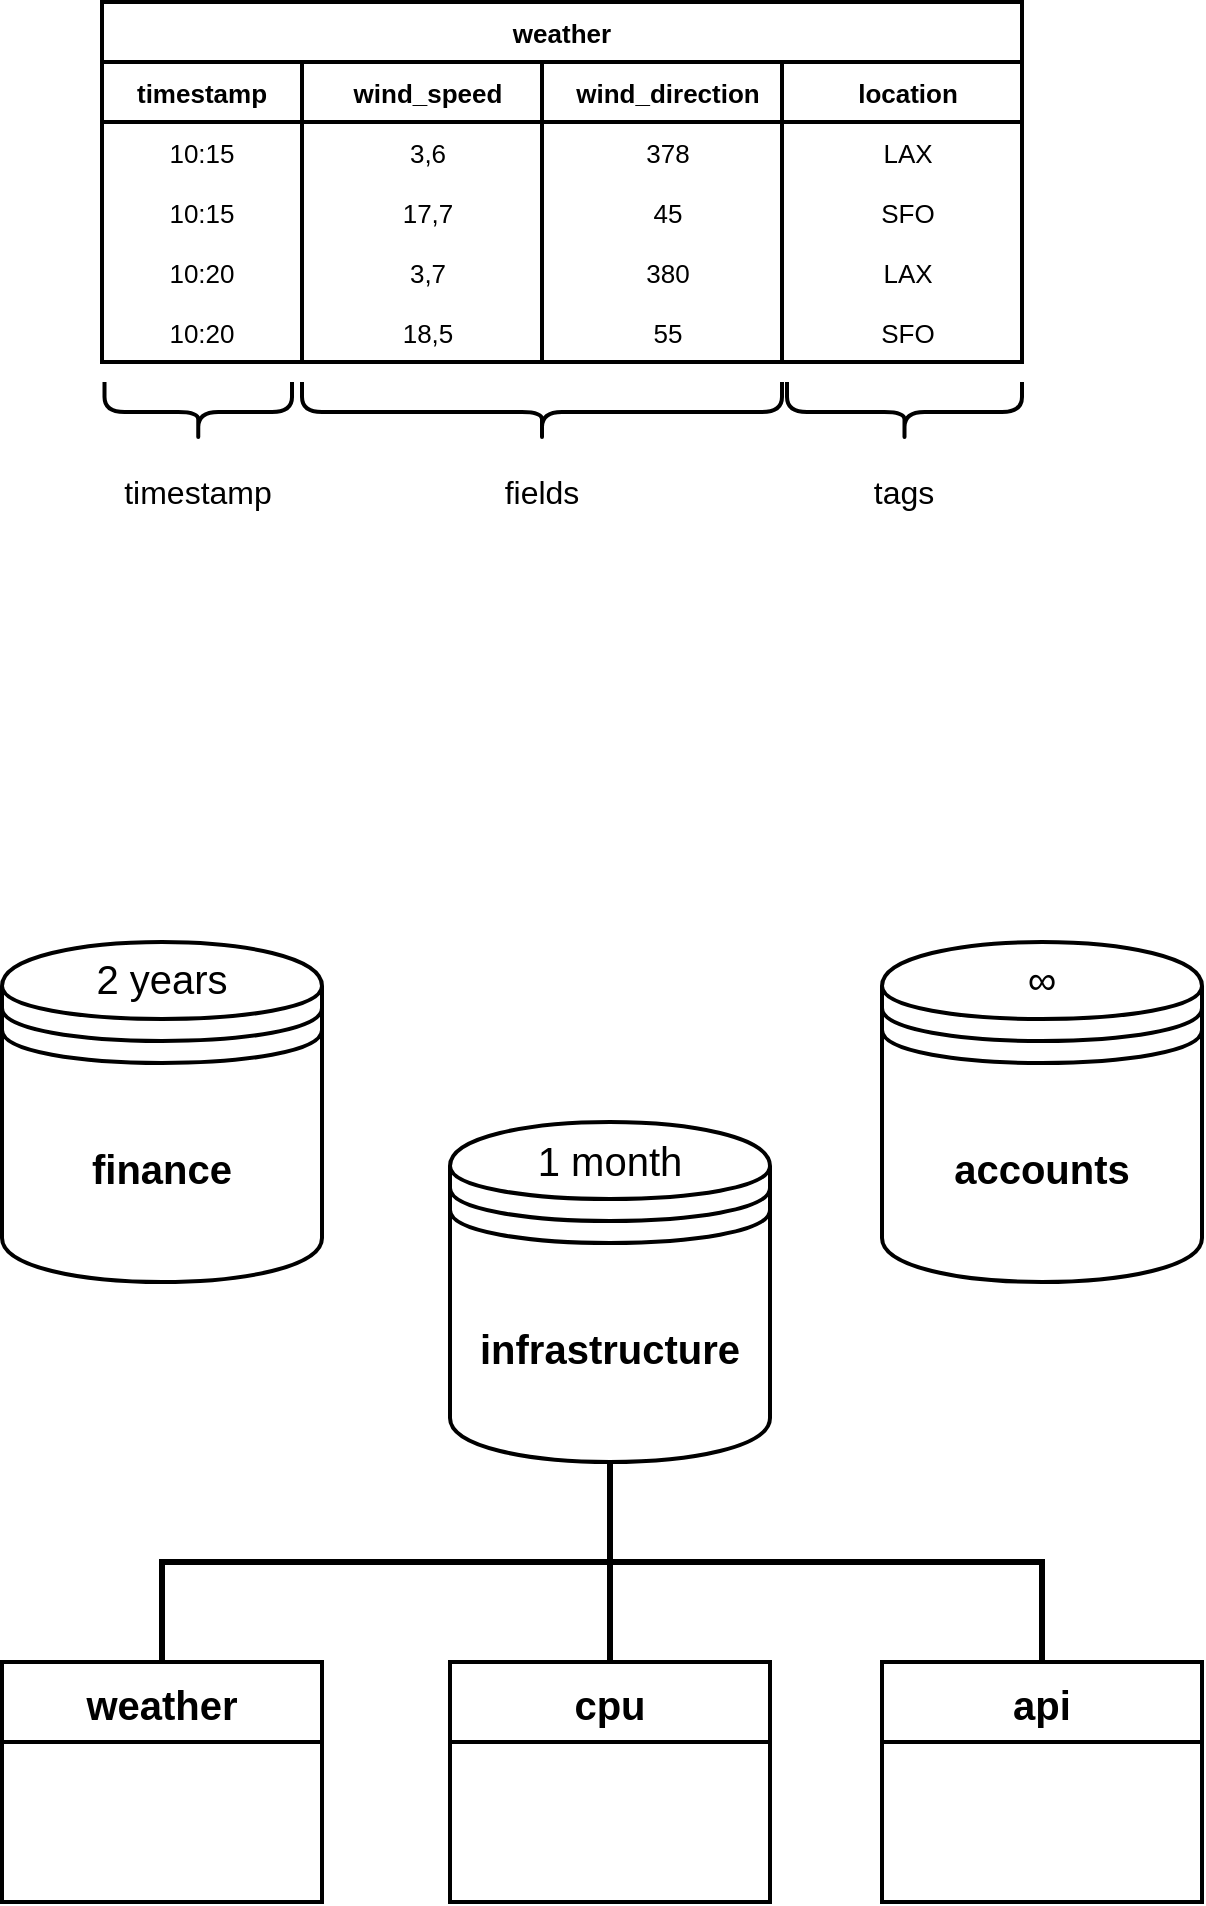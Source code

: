 <mxfile version="20.3.0" type="device"><diagram id="Uc6Z8FviEmqfDxwcaKrI" name="Aufbau"><mxGraphModel dx="876" dy="806" grid="1" gridSize="10" guides="1" tooltips="1" connect="1" arrows="1" fold="1" page="1" pageScale="1" pageWidth="827" pageHeight="1169" math="0" shadow="0"><root><object label="" asd="" id="0"><mxCell/></object><mxCell id="1" parent="0"/><mxCell id="age3rNm6Mz3Jdv8epjN--1" value="&lt;font style=&quot;font-size: 20px;&quot;&gt;&lt;b&gt;infrastructure&lt;/b&gt;&lt;/font&gt;" style="shape=datastore;whiteSpace=wrap;html=1;strokeWidth=2;" vertex="1" parent="1"><mxGeometry x="334" y="610" width="160" height="170" as="geometry"/></mxCell><mxCell id="age3rNm6Mz3Jdv8epjN--6" style="edgeStyle=orthogonalEdgeStyle;rounded=0;jumpSize=6;orthogonalLoop=1;jettySize=auto;html=1;exitX=0.5;exitY=0;exitDx=0;exitDy=0;entryX=0.5;entryY=1;entryDx=0;entryDy=0;strokeWidth=3;fontSize=20;endArrow=none;endFill=0;" edge="1" parent="1" source="age3rNm6Mz3Jdv8epjN--2" target="age3rNm6Mz3Jdv8epjN--1"><mxGeometry relative="1" as="geometry"/></mxCell><mxCell id="age3rNm6Mz3Jdv8epjN--2" value="weather" style="swimlane;fontSize=20;strokeWidth=2;startSize=40;" vertex="1" parent="1"><mxGeometry x="110" y="880" width="160" height="120" as="geometry"/></mxCell><mxCell id="age3rNm6Mz3Jdv8epjN--5" style="edgeStyle=orthogonalEdgeStyle;rounded=0;orthogonalLoop=1;jettySize=auto;html=1;exitX=0.5;exitY=0;exitDx=0;exitDy=0;fontSize=20;endArrow=none;endFill=0;jumpSize=6;strokeWidth=3;" edge="1" parent="1" source="age3rNm6Mz3Jdv8epjN--3" target="age3rNm6Mz3Jdv8epjN--1"><mxGeometry relative="1" as="geometry"/></mxCell><mxCell id="age3rNm6Mz3Jdv8epjN--3" value="cpu" style="swimlane;fontSize=20;strokeWidth=2;startSize=40;" vertex="1" parent="1"><mxGeometry x="334" y="880" width="160" height="120" as="geometry"/></mxCell><mxCell id="age3rNm6Mz3Jdv8epjN--7" style="edgeStyle=orthogonalEdgeStyle;rounded=0;jumpSize=6;orthogonalLoop=1;jettySize=auto;html=1;exitX=0.5;exitY=0;exitDx=0;exitDy=0;entryX=0.5;entryY=1;entryDx=0;entryDy=0;strokeWidth=3;fontSize=20;endArrow=none;endFill=0;" edge="1" parent="1" source="age3rNm6Mz3Jdv8epjN--4" target="age3rNm6Mz3Jdv8epjN--1"><mxGeometry relative="1" as="geometry"/></mxCell><mxCell id="age3rNm6Mz3Jdv8epjN--4" value="api" style="swimlane;fontSize=20;strokeWidth=2;startSize=40;" vertex="1" parent="1"><mxGeometry x="550" y="880" width="160" height="120" as="geometry"/></mxCell><mxCell id="age3rNm6Mz3Jdv8epjN--8" value="&lt;font style=&quot;font-size: 20px;&quot;&gt;&lt;b&gt;finance&lt;/b&gt;&lt;/font&gt;" style="shape=datastore;whiteSpace=wrap;html=1;strokeWidth=2;" vertex="1" parent="1"><mxGeometry x="110" y="520" width="160" height="170" as="geometry"/></mxCell><mxCell id="age3rNm6Mz3Jdv8epjN--9" value="&lt;font style=&quot;font-size: 20px;&quot;&gt;&lt;b&gt;accounts&lt;/b&gt;&lt;/font&gt;" style="shape=datastore;whiteSpace=wrap;html=1;strokeWidth=2;" vertex="1" parent="1"><mxGeometry x="550" y="520" width="160" height="170" as="geometry"/></mxCell><mxCell id="age3rNm6Mz3Jdv8epjN--10" value="2 years" style="text;html=1;strokeColor=none;fillColor=none;align=center;verticalAlign=middle;whiteSpace=wrap;rounded=0;fontSize=20;" vertex="1" parent="1"><mxGeometry x="145" y="523" width="90" height="30" as="geometry"/></mxCell><mxCell id="age3rNm6Mz3Jdv8epjN--11" value="&lt;span class=&quot;font3&quot; id=&quot;infinity-symbol&quot;&gt;∞&lt;/span&gt;" style="text;html=1;strokeColor=none;fillColor=none;align=center;verticalAlign=middle;whiteSpace=wrap;rounded=0;fontSize=20;" vertex="1" parent="1"><mxGeometry x="585" y="523" width="90" height="30" as="geometry"/></mxCell><mxCell id="age3rNm6Mz3Jdv8epjN--12" value="1 month" style="text;html=1;strokeColor=none;fillColor=none;align=center;verticalAlign=middle;whiteSpace=wrap;rounded=0;fontSize=20;" vertex="1" parent="1"><mxGeometry x="369" y="614" width="90" height="30" as="geometry"/></mxCell><object label="weather" id="age3rNm6Mz3Jdv8epjN--45"><mxCell style="shape=table;startSize=30;container=1;collapsible=1;childLayout=tableLayout;fixedRows=1;rowLines=0;fontStyle=1;align=center;resizeLast=1;strokeWidth=2;fontSize=13;" vertex="1" parent="1"><mxGeometry x="160" y="50" width="460" height="180" as="geometry"/></mxCell></object><mxCell id="age3rNm6Mz3Jdv8epjN--46" value="" style="shape=tableRow;horizontal=0;startSize=0;swimlaneHead=0;swimlaneBody=0;fillColor=none;collapsible=0;dropTarget=0;points=[[0,0.5],[1,0.5]];portConstraint=eastwest;top=0;left=0;right=0;bottom=1;strokeWidth=2;fontSize=13;" vertex="1" parent="age3rNm6Mz3Jdv8epjN--45"><mxGeometry y="30" width="460" height="30" as="geometry"/></mxCell><mxCell id="age3rNm6Mz3Jdv8epjN--47" value="timestamp" style="shape=partialRectangle;connectable=0;fillColor=none;top=0;left=0;bottom=0;right=0;fontStyle=1;overflow=hidden;strokeWidth=2;fontSize=13;" vertex="1" parent="age3rNm6Mz3Jdv8epjN--46"><mxGeometry width="100" height="30" as="geometry"><mxRectangle width="100" height="30" as="alternateBounds"/></mxGeometry></mxCell><mxCell id="age3rNm6Mz3Jdv8epjN--48" value="wind_speed" style="shape=partialRectangle;connectable=0;fillColor=none;top=0;left=0;bottom=0;right=0;align=center;spacingLeft=6;fontStyle=1;overflow=hidden;strokeWidth=2;fontSize=13;" vertex="1" parent="age3rNm6Mz3Jdv8epjN--46"><mxGeometry x="100" width="120" height="30" as="geometry"><mxRectangle width="120" height="30" as="alternateBounds"/></mxGeometry></mxCell><mxCell id="age3rNm6Mz3Jdv8epjN--64" value="wind_direction" style="shape=partialRectangle;connectable=0;fillColor=none;top=0;left=0;bottom=0;right=0;align=center;spacingLeft=6;fontStyle=1;overflow=hidden;strokeWidth=2;fontSize=13;" vertex="1" parent="age3rNm6Mz3Jdv8epjN--46"><mxGeometry x="220" width="120" height="30" as="geometry"><mxRectangle width="120" height="30" as="alternateBounds"/></mxGeometry></mxCell><mxCell id="age3rNm6Mz3Jdv8epjN--72" value="location" style="shape=partialRectangle;connectable=0;fillColor=none;top=0;left=0;bottom=0;right=0;align=center;spacingLeft=6;fontStyle=1;overflow=hidden;strokeWidth=2;fontSize=13;" vertex="1" parent="age3rNm6Mz3Jdv8epjN--46"><mxGeometry x="340" width="120" height="30" as="geometry"><mxRectangle width="120" height="30" as="alternateBounds"/></mxGeometry></mxCell><mxCell id="age3rNm6Mz3Jdv8epjN--49" value="" style="shape=tableRow;horizontal=0;startSize=0;swimlaneHead=0;swimlaneBody=0;fillColor=none;collapsible=0;dropTarget=0;points=[[0,0.5],[1,0.5]];portConstraint=eastwest;top=0;left=0;right=0;bottom=0;strokeWidth=2;fontSize=13;" vertex="1" parent="age3rNm6Mz3Jdv8epjN--45"><mxGeometry y="60" width="460" height="30" as="geometry"/></mxCell><mxCell id="age3rNm6Mz3Jdv8epjN--50" value="10:15" style="shape=partialRectangle;connectable=0;fillColor=none;top=0;left=0;bottom=0;right=0;editable=1;overflow=hidden;strokeWidth=2;fontSize=13;" vertex="1" parent="age3rNm6Mz3Jdv8epjN--49"><mxGeometry width="100" height="30" as="geometry"><mxRectangle width="100" height="30" as="alternateBounds"/></mxGeometry></mxCell><mxCell id="age3rNm6Mz3Jdv8epjN--51" value="3,6" style="shape=partialRectangle;connectable=0;fillColor=none;top=0;left=0;bottom=0;right=0;align=center;spacingLeft=6;overflow=hidden;strokeWidth=2;fontSize=13;" vertex="1" parent="age3rNm6Mz3Jdv8epjN--49"><mxGeometry x="100" width="120" height="30" as="geometry"><mxRectangle width="120" height="30" as="alternateBounds"/></mxGeometry></mxCell><mxCell id="age3rNm6Mz3Jdv8epjN--65" value="378" style="shape=partialRectangle;connectable=0;fillColor=none;top=0;left=0;bottom=0;right=0;align=center;spacingLeft=6;overflow=hidden;strokeWidth=2;fontSize=13;" vertex="1" parent="age3rNm6Mz3Jdv8epjN--49"><mxGeometry x="220" width="120" height="30" as="geometry"><mxRectangle width="120" height="30" as="alternateBounds"/></mxGeometry></mxCell><mxCell id="age3rNm6Mz3Jdv8epjN--73" value="LAX" style="shape=partialRectangle;connectable=0;fillColor=none;top=0;left=0;bottom=0;right=0;align=center;spacingLeft=6;overflow=hidden;strokeWidth=2;fontSize=13;" vertex="1" parent="age3rNm6Mz3Jdv8epjN--49"><mxGeometry x="340" width="120" height="30" as="geometry"><mxRectangle width="120" height="30" as="alternateBounds"/></mxGeometry></mxCell><mxCell id="age3rNm6Mz3Jdv8epjN--52" value="" style="shape=tableRow;horizontal=0;startSize=0;swimlaneHead=0;swimlaneBody=0;fillColor=none;collapsible=0;dropTarget=0;points=[[0,0.5],[1,0.5]];portConstraint=eastwest;top=0;left=0;right=0;bottom=0;strokeWidth=2;fontSize=13;" vertex="1" parent="age3rNm6Mz3Jdv8epjN--45"><mxGeometry y="90" width="460" height="30" as="geometry"/></mxCell><mxCell id="age3rNm6Mz3Jdv8epjN--53" value="10:15" style="shape=partialRectangle;connectable=0;fillColor=none;top=0;left=0;bottom=0;right=0;editable=1;overflow=hidden;strokeWidth=2;fontSize=13;" vertex="1" parent="age3rNm6Mz3Jdv8epjN--52"><mxGeometry width="100" height="30" as="geometry"><mxRectangle width="100" height="30" as="alternateBounds"/></mxGeometry></mxCell><mxCell id="age3rNm6Mz3Jdv8epjN--54" value="17,7" style="shape=partialRectangle;connectable=0;fillColor=none;top=0;left=0;bottom=0;right=0;align=center;spacingLeft=6;overflow=hidden;strokeWidth=2;fontSize=13;" vertex="1" parent="age3rNm6Mz3Jdv8epjN--52"><mxGeometry x="100" width="120" height="30" as="geometry"><mxRectangle width="120" height="30" as="alternateBounds"/></mxGeometry></mxCell><mxCell id="age3rNm6Mz3Jdv8epjN--66" value="45" style="shape=partialRectangle;connectable=0;fillColor=none;top=0;left=0;bottom=0;right=0;align=center;spacingLeft=6;overflow=hidden;strokeWidth=2;fontSize=13;" vertex="1" parent="age3rNm6Mz3Jdv8epjN--52"><mxGeometry x="220" width="120" height="30" as="geometry"><mxRectangle width="120" height="30" as="alternateBounds"/></mxGeometry></mxCell><mxCell id="age3rNm6Mz3Jdv8epjN--74" value="SFO" style="shape=partialRectangle;connectable=0;fillColor=none;top=0;left=0;bottom=0;right=0;align=center;spacingLeft=6;overflow=hidden;strokeWidth=2;fontSize=13;" vertex="1" parent="age3rNm6Mz3Jdv8epjN--52"><mxGeometry x="340" width="120" height="30" as="geometry"><mxRectangle width="120" height="30" as="alternateBounds"/></mxGeometry></mxCell><mxCell id="age3rNm6Mz3Jdv8epjN--55" value="" style="shape=tableRow;horizontal=0;startSize=0;swimlaneHead=0;swimlaneBody=0;fillColor=none;collapsible=0;dropTarget=0;points=[[0,0.5],[1,0.5]];portConstraint=eastwest;top=0;left=0;right=0;bottom=0;strokeWidth=2;fontSize=13;" vertex="1" parent="age3rNm6Mz3Jdv8epjN--45"><mxGeometry y="120" width="460" height="30" as="geometry"/></mxCell><mxCell id="age3rNm6Mz3Jdv8epjN--56" value="10:20" style="shape=partialRectangle;connectable=0;fillColor=none;top=0;left=0;bottom=0;right=0;editable=1;overflow=hidden;strokeWidth=2;fontSize=13;" vertex="1" parent="age3rNm6Mz3Jdv8epjN--55"><mxGeometry width="100" height="30" as="geometry"><mxRectangle width="100" height="30" as="alternateBounds"/></mxGeometry></mxCell><mxCell id="age3rNm6Mz3Jdv8epjN--57" value="3,7" style="shape=partialRectangle;connectable=0;fillColor=none;top=0;left=0;bottom=0;right=0;align=center;spacingLeft=6;overflow=hidden;strokeWidth=2;fontSize=13;" vertex="1" parent="age3rNm6Mz3Jdv8epjN--55"><mxGeometry x="100" width="120" height="30" as="geometry"><mxRectangle width="120" height="30" as="alternateBounds"/></mxGeometry></mxCell><mxCell id="age3rNm6Mz3Jdv8epjN--67" value="380" style="shape=partialRectangle;connectable=0;fillColor=none;top=0;left=0;bottom=0;right=0;align=center;spacingLeft=6;overflow=hidden;strokeWidth=2;fontSize=13;" vertex="1" parent="age3rNm6Mz3Jdv8epjN--55"><mxGeometry x="220" width="120" height="30" as="geometry"><mxRectangle width="120" height="30" as="alternateBounds"/></mxGeometry></mxCell><mxCell id="age3rNm6Mz3Jdv8epjN--75" value="LAX" style="shape=partialRectangle;connectable=0;fillColor=none;top=0;left=0;bottom=0;right=0;align=center;spacingLeft=6;overflow=hidden;strokeWidth=2;fontSize=13;" vertex="1" parent="age3rNm6Mz3Jdv8epjN--55"><mxGeometry x="340" width="120" height="30" as="geometry"><mxRectangle width="120" height="30" as="alternateBounds"/></mxGeometry></mxCell><mxCell id="age3rNm6Mz3Jdv8epjN--68" style="shape=tableRow;horizontal=0;startSize=0;swimlaneHead=0;swimlaneBody=0;fillColor=none;collapsible=0;dropTarget=0;points=[[0,0.5],[1,0.5]];portConstraint=eastwest;top=0;left=0;right=0;bottom=0;strokeWidth=2;fontSize=13;" vertex="1" parent="age3rNm6Mz3Jdv8epjN--45"><mxGeometry y="150" width="460" height="30" as="geometry"/></mxCell><mxCell id="age3rNm6Mz3Jdv8epjN--69" value="10:20" style="shape=partialRectangle;connectable=0;fillColor=none;top=0;left=0;bottom=0;right=0;editable=1;overflow=hidden;strokeWidth=2;fontSize=13;" vertex="1" parent="age3rNm6Mz3Jdv8epjN--68"><mxGeometry width="100" height="30" as="geometry"><mxRectangle width="100" height="30" as="alternateBounds"/></mxGeometry></mxCell><mxCell id="age3rNm6Mz3Jdv8epjN--70" value="18,5" style="shape=partialRectangle;connectable=0;fillColor=none;top=0;left=0;bottom=0;right=0;align=center;spacingLeft=6;overflow=hidden;strokeWidth=2;fontSize=13;" vertex="1" parent="age3rNm6Mz3Jdv8epjN--68"><mxGeometry x="100" width="120" height="30" as="geometry"><mxRectangle width="120" height="30" as="alternateBounds"/></mxGeometry></mxCell><mxCell id="age3rNm6Mz3Jdv8epjN--71" value="55" style="shape=partialRectangle;connectable=0;fillColor=none;top=0;left=0;bottom=0;right=0;align=center;spacingLeft=6;overflow=hidden;strokeWidth=2;fontSize=13;" vertex="1" parent="age3rNm6Mz3Jdv8epjN--68"><mxGeometry x="220" width="120" height="30" as="geometry"><mxRectangle width="120" height="30" as="alternateBounds"/></mxGeometry></mxCell><mxCell id="age3rNm6Mz3Jdv8epjN--76" value="SFO" style="shape=partialRectangle;connectable=0;fillColor=none;top=0;left=0;bottom=0;right=0;align=center;spacingLeft=6;overflow=hidden;strokeWidth=2;fontSize=13;" vertex="1" parent="age3rNm6Mz3Jdv8epjN--68"><mxGeometry x="340" width="120" height="30" as="geometry"><mxRectangle width="120" height="30" as="alternateBounds"/></mxGeometry></mxCell><mxCell id="age3rNm6Mz3Jdv8epjN--77" value="" style="shape=curlyBracket;whiteSpace=wrap;html=1;rounded=1;flipH=1;strokeWidth=2;fontSize=13;rotation=90;" vertex="1" parent="1"><mxGeometry x="365" y="135" width="30" height="240" as="geometry"/></mxCell><mxCell id="age3rNm6Mz3Jdv8epjN--78" value="" style="shape=curlyBracket;whiteSpace=wrap;html=1;rounded=1;flipH=1;strokeWidth=2;fontSize=13;rotation=90;" vertex="1" parent="1"><mxGeometry x="546.25" y="196.25" width="30" height="117.5" as="geometry"/></mxCell><mxCell id="age3rNm6Mz3Jdv8epjN--79" value="" style="shape=curlyBracket;whiteSpace=wrap;html=1;rounded=1;flipH=1;strokeWidth=2;fontSize=13;rotation=90;" vertex="1" parent="1"><mxGeometry x="193.13" y="208.13" width="30" height="93.75" as="geometry"/></mxCell><mxCell id="age3rNm6Mz3Jdv8epjN--80" value="timestamp" style="text;html=1;strokeColor=none;fillColor=none;align=center;verticalAlign=middle;whiteSpace=wrap;rounded=0;fontSize=16;" vertex="1" parent="1"><mxGeometry x="163.13" y="280" width="90" height="30" as="geometry"/></mxCell><mxCell id="age3rNm6Mz3Jdv8epjN--81" value="fields" style="text;html=1;strokeColor=none;fillColor=none;align=center;verticalAlign=middle;whiteSpace=wrap;rounded=0;fontSize=16;" vertex="1" parent="1"><mxGeometry x="335" y="280" width="90" height="30" as="geometry"/></mxCell><mxCell id="age3rNm6Mz3Jdv8epjN--82" value="tags" style="text;html=1;strokeColor=none;fillColor=none;align=center;verticalAlign=middle;whiteSpace=wrap;rounded=0;fontSize=16;" vertex="1" parent="1"><mxGeometry x="516.25" y="280" width="90" height="30" as="geometry"/></mxCell></root></mxGraphModel></diagram></mxfile>